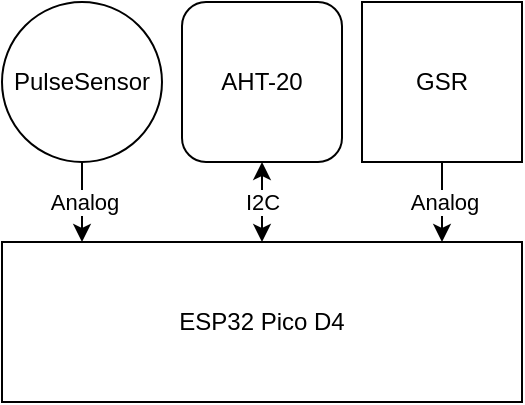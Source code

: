 <mxfile version="18.1.3" type="device"><diagram id="TSgDFCiVCsz4ugbtlWQC" name="Page-1"><mxGraphModel dx="466" dy="495" grid="1" gridSize="10" guides="1" tooltips="1" connect="1" arrows="1" fold="1" page="1" pageScale="1" pageWidth="1169" pageHeight="827" math="0" shadow="0"><root><mxCell id="0"/><mxCell id="1" parent="0"/><mxCell id="3gBKehGJn0ZSHwk5v0EE-6" value="Analog" style="edgeStyle=orthogonalEdgeStyle;rounded=0;orthogonalLoop=1;jettySize=auto;html=1;exitX=0.5;exitY=1;exitDx=0;exitDy=0;entryX=0.25;entryY=0;entryDx=0;entryDy=0;" edge="1" parent="1" source="3gBKehGJn0ZSHwk5v0EE-1"><mxGeometry relative="1" as="geometry"><mxPoint x="110.0" y="200" as="targetPoint"/></mxGeometry></mxCell><mxCell id="3gBKehGJn0ZSHwk5v0EE-1" value="PulseSensor" style="ellipse;whiteSpace=wrap;html=1;aspect=fixed;" vertex="1" parent="1"><mxGeometry x="70" y="80" width="80" height="80" as="geometry"/></mxCell><mxCell id="3gBKehGJn0ZSHwk5v0EE-7" value="Analog" style="edgeStyle=orthogonalEdgeStyle;rounded=0;orthogonalLoop=1;jettySize=auto;html=1;entryX=0.75;entryY=0;entryDx=0;entryDy=0;exitX=0.5;exitY=1;exitDx=0;exitDy=0;" edge="1" parent="1" source="3gBKehGJn0ZSHwk5v0EE-8"><mxGeometry relative="1" as="geometry"><mxPoint x="320" y="120" as="sourcePoint"/><mxPoint x="290" y="200" as="targetPoint"/><Array as="points"/></mxGeometry></mxCell><mxCell id="3gBKehGJn0ZSHwk5v0EE-5" value="I2C" style="endArrow=classic;startArrow=classic;html=1;rounded=0;entryX=0.5;entryY=1;entryDx=0;entryDy=0;exitX=0.5;exitY=0;exitDx=0;exitDy=0;" edge="1" parent="1" target="3gBKehGJn0ZSHwk5v0EE-9"><mxGeometry width="50" height="50" relative="1" as="geometry"><mxPoint x="200" y="200" as="sourcePoint"/><mxPoint x="200" y="120" as="targetPoint"/></mxGeometry></mxCell><mxCell id="3gBKehGJn0ZSHwk5v0EE-8" value="GSR" style="whiteSpace=wrap;html=1;aspect=fixed;" vertex="1" parent="1"><mxGeometry x="250" y="80" width="80" height="80" as="geometry"/></mxCell><mxCell id="3gBKehGJn0ZSHwk5v0EE-9" value="AHT-20" style="rounded=1;whiteSpace=wrap;html=1;" vertex="1" parent="1"><mxGeometry x="160" y="80" width="80" height="80" as="geometry"/></mxCell><mxCell id="3gBKehGJn0ZSHwk5v0EE-11" value="ESP32 Pico D4" style="rounded=0;whiteSpace=wrap;html=1;" vertex="1" parent="1"><mxGeometry x="70" y="200" width="260" height="80" as="geometry"/></mxCell></root></mxGraphModel></diagram></mxfile>